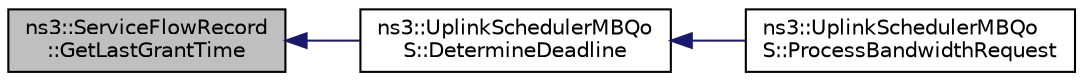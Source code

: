 digraph "ns3::ServiceFlowRecord::GetLastGrantTime"
{
  edge [fontname="Helvetica",fontsize="10",labelfontname="Helvetica",labelfontsize="10"];
  node [fontname="Helvetica",fontsize="10",shape=record];
  rankdir="LR";
  Node1 [label="ns3::ServiceFlowRecord\l::GetLastGrantTime",height=0.2,width=0.4,color="black", fillcolor="grey75", style="filled", fontcolor="black"];
  Node1 -> Node2 [dir="back",color="midnightblue",fontsize="10",style="solid"];
  Node2 [label="ns3::UplinkSchedulerMBQo\lS::DetermineDeadline",height=0.2,width=0.4,color="black", fillcolor="white", style="filled",URL="$d6/d45/classns3_1_1UplinkSchedulerMBQoS.html#adadb381ed6d228290bae257e4344d84d",tooltip="Calculates deadline of a request. "];
  Node2 -> Node3 [dir="back",color="midnightblue",fontsize="10",style="solid"];
  Node3 [label="ns3::UplinkSchedulerMBQo\lS::ProcessBandwidthRequest",height=0.2,width=0.4,color="black", fillcolor="white", style="filled",URL="$d6/d45/classns3_1_1UplinkSchedulerMBQoS.html#a42c3d42e2972874f56b423b1c32e07b4"];
}
